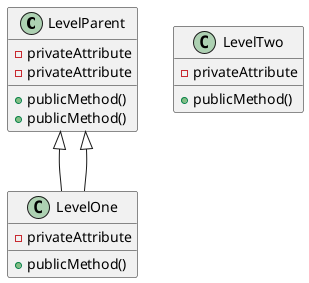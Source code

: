 @startuml
class LevelParent {
    + publicMethod()
    - privateAttribute
}

class LevelOne{
    + publicMethod()
    - privateAttribute
}
LevelParent <|-- LevelOne

class LevelParent {
    + publicMethod()
    - privateAttribute
}

class LevelTwo{
    + publicMethod()
    - privateAttribute
}
LevelParent <|-- LevelOne
@enduml


@startuml
class LevelParent {
    + publicMethod()
    - privateAttribute
}

class LevelOne{
    + publicMethod()
    - privateAttribute
}
LevelParent <|-- LevelOne
@enduml
